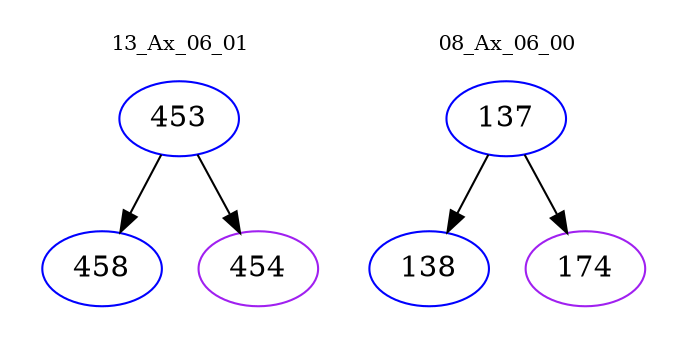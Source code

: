 digraph{
subgraph cluster_0 {
color = white
label = "13_Ax_06_01";
fontsize=10;
T0_453 [label="453", color="blue"]
T0_453 -> T0_458 [color="black"]
T0_458 [label="458", color="blue"]
T0_453 -> T0_454 [color="black"]
T0_454 [label="454", color="purple"]
}
subgraph cluster_1 {
color = white
label = "08_Ax_06_00";
fontsize=10;
T1_137 [label="137", color="blue"]
T1_137 -> T1_138 [color="black"]
T1_138 [label="138", color="blue"]
T1_137 -> T1_174 [color="black"]
T1_174 [label="174", color="purple"]
}
}
